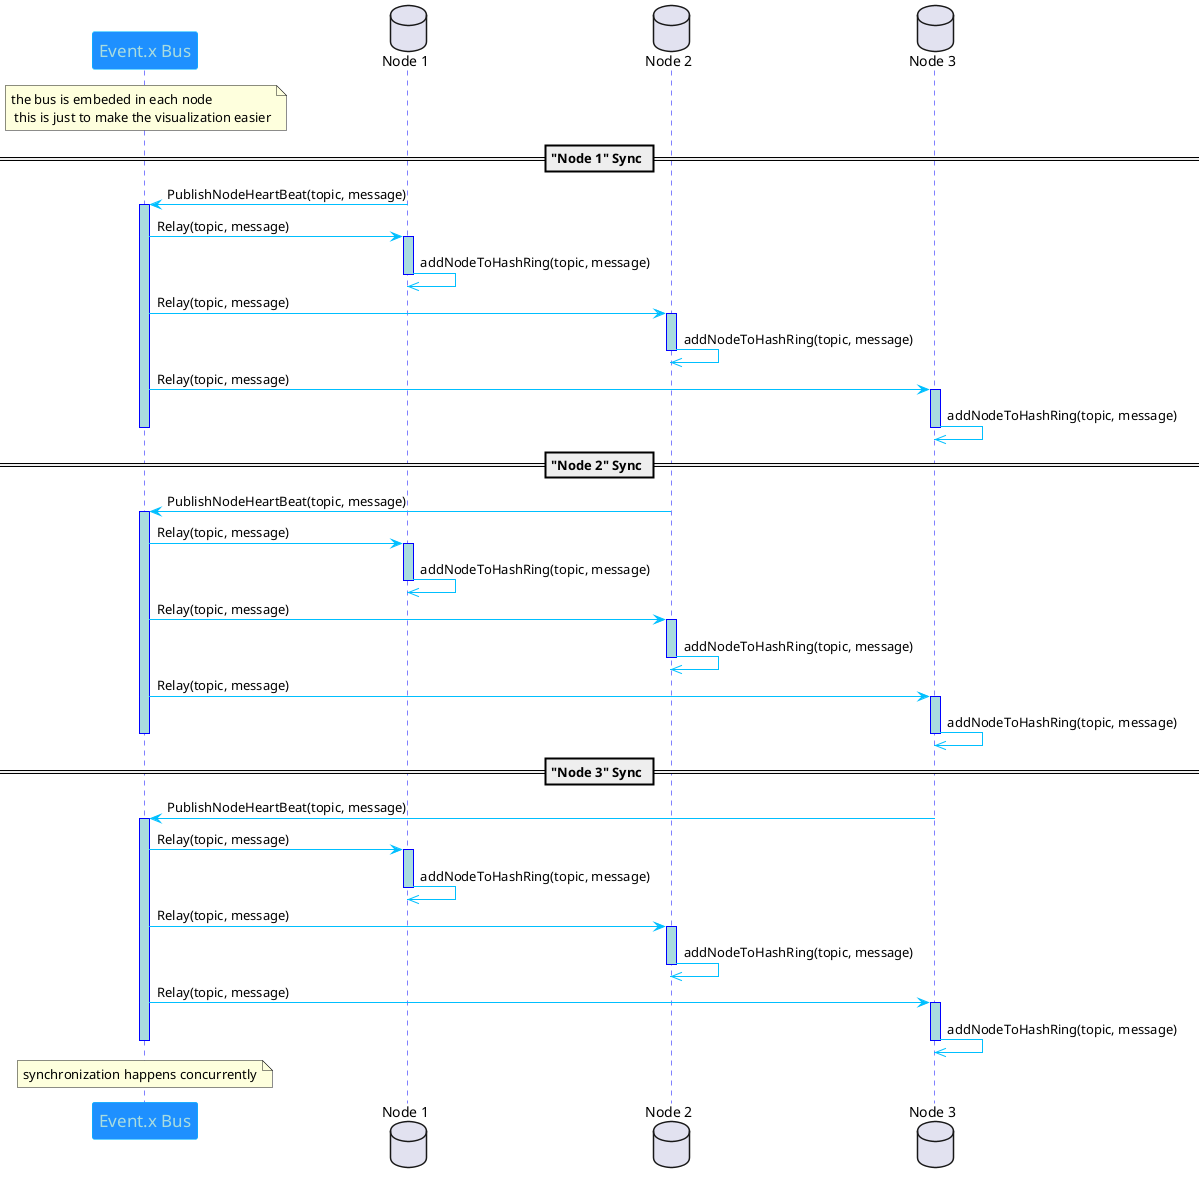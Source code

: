 @startuml
skinparam sequence {
    ArrowColor DeepSkyBlue
    ActorBorderColor DeepSkyBlue
    LifeLineBorderColor blue
    LifeLineBackgroundColor #A9DCDF
    ParticipantBorderColor DeepSkyBlue
    ParticipantBackgroundColor DodgerBlue
    ParticipantFontName Impact
    ParticipantFontSize 17
    ParticipantFontColor #A9DCDF
    ActorBackgroundColor aqua
    ActorFontColor DeepSkyBlue
    ActorFontSize 17
    ActorFontName Aapex
}

participant "Event.x Bus" as LB
note over LB: the bus is embeded in each node \n this is just to make the visualization easier
database "Node 1" as N1
database "Node 2" as N2
database "Node 3" as N3
== "Node 1" Sync ==

N1 -> LB : PublishNodeHeartBeat(topic, message)
activate LB
LB -> N1 : Relay(topic, message)
activate N1
N1 ->> N1 : addNodeToHashRing(topic, message)
deactivate N1

LB -> N2 : Relay(topic, message)
activate N2
N2 ->> N2 : addNodeToHashRing(topic, message)
deactivate N2

LB -> N3 : Relay(topic, message)
activate N3
N3 ->> N3 : addNodeToHashRing(topic, message)
deactivate N3

deactivate LB

== "Node 2" Sync ==

N2 -> LB : PublishNodeHeartBeat(topic, message)
activate LB

LB -> N1 : Relay(topic, message)
activate N1
N1 ->> N1 : addNodeToHashRing(topic, message)
deactivate N1

LB -> N2 : Relay(topic, message)
activate N2
N2 ->> N2 : addNodeToHashRing(topic, message)
deactivate N2

LB -> N3 : Relay(topic, message)
activate N3
N3 ->> N3 : addNodeToHashRing(topic, message)
deactivate N3

deactivate LB


== "Node 3" Sync ==

N3 -> LB : PublishNodeHeartBeat(topic, message)
activate LB

LB -> N1 : Relay(topic, message)
activate N1
N1 ->> N1 : addNodeToHashRing(topic, message)
deactivate N1

LB -> N2 : Relay(topic, message)
activate N2
N2 ->> N2 : addNodeToHashRing(topic, message)
deactivate N2

LB -> N3 : Relay(topic, message)
activate N3
N3 ->> N3 : addNodeToHashRing(topic, message)
deactivate N3

deactivate LB

note over LB: synchronization happens concurrently

@enduml
